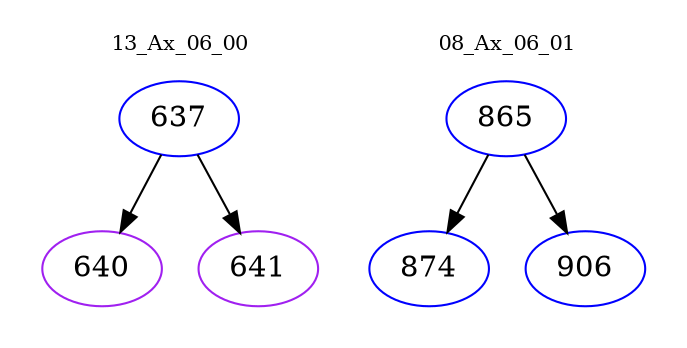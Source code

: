 digraph{
subgraph cluster_0 {
color = white
label = "13_Ax_06_00";
fontsize=10;
T0_637 [label="637", color="blue"]
T0_637 -> T0_640 [color="black"]
T0_640 [label="640", color="purple"]
T0_637 -> T0_641 [color="black"]
T0_641 [label="641", color="purple"]
}
subgraph cluster_1 {
color = white
label = "08_Ax_06_01";
fontsize=10;
T1_865 [label="865", color="blue"]
T1_865 -> T1_874 [color="black"]
T1_874 [label="874", color="blue"]
T1_865 -> T1_906 [color="black"]
T1_906 [label="906", color="blue"]
}
}
